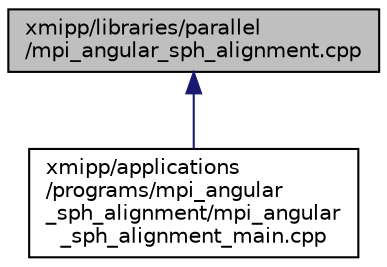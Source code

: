 digraph "xmipp/libraries/parallel/mpi_angular_sph_alignment.cpp"
{
  edge [fontname="Helvetica",fontsize="10",labelfontname="Helvetica",labelfontsize="10"];
  node [fontname="Helvetica",fontsize="10",shape=record];
  Node106 [label="xmipp/libraries/parallel\l/mpi_angular_sph_alignment.cpp",height=0.2,width=0.4,color="black", fillcolor="grey75", style="filled", fontcolor="black"];
  Node106 -> Node107 [dir="back",color="midnightblue",fontsize="10",style="solid",fontname="Helvetica"];
  Node107 [label="xmipp/applications\l/programs/mpi_angular\l_sph_alignment/mpi_angular\l_sph_alignment_main.cpp",height=0.2,width=0.4,color="black", fillcolor="white", style="filled",URL="$mpi__angular__sph__alignment__main_8cpp.html"];
}
